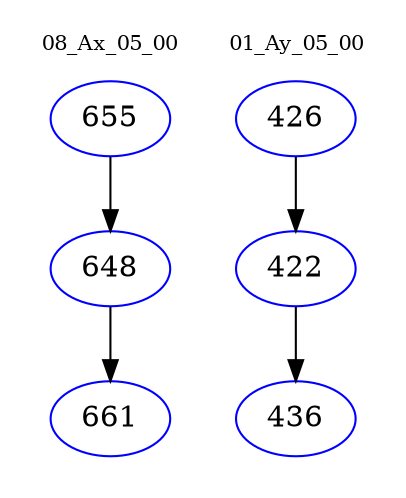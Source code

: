 digraph{
subgraph cluster_0 {
color = white
label = "08_Ax_05_00";
fontsize=10;
T0_655 [label="655", color="blue"]
T0_655 -> T0_648 [color="black"]
T0_648 [label="648", color="blue"]
T0_648 -> T0_661 [color="black"]
T0_661 [label="661", color="blue"]
}
subgraph cluster_1 {
color = white
label = "01_Ay_05_00";
fontsize=10;
T1_426 [label="426", color="blue"]
T1_426 -> T1_422 [color="black"]
T1_422 [label="422", color="blue"]
T1_422 -> T1_436 [color="black"]
T1_436 [label="436", color="blue"]
}
}
